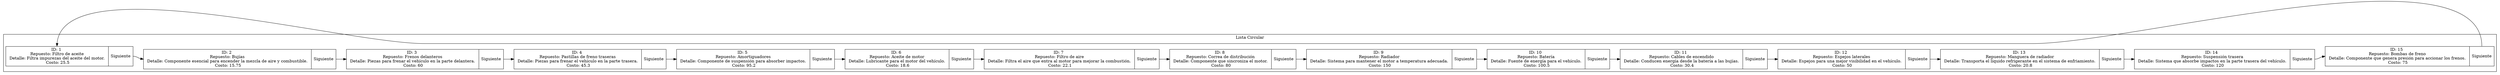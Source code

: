 digraph G {
    node [shape=record];
    rankdir=LR;
    subgraph cluster_0 {
        label = "Lista Circular";
        n0 [label = "{<data> ID: 1 \n Repuesto: Filtro de aceite \n Detalle: Filtra impurezas del aceite del motor. \n Costo: 25.5 | <next> Siguiente }"];
        n1 [label = "{<data> ID: 2 \n Repuesto: Bujías \n Detalle: Componente esencial para encender la mezcla de aire y combustible. \n Costo: 15.75 | <next> Siguiente }"];
        n2 [label = "{<data> ID: 3 \n Repuesto: Frenos delanteros \n Detalle: Piezas para frenar el vehículo en la parte delantera. \n Costo: 60 | <next> Siguiente }"];
        n3 [label = "{<data> ID: 4 \n Repuesto: Pastillas de freno traseras \n Detalle: Piezas para frenar el vehículo en la parte trasera. \n Costo: 45.3 | <next> Siguiente }"];
        n4 [label = "{<data> ID: 5 \n Repuesto: Amortiguadores \n Detalle: Componente de suspensión para absorber impactos. \n Costo: 95.2 | <next> Siguiente }"];
        n5 [label = "{<data> ID: 6 \n Repuesto: Aceite de motor \n Detalle: Lubricante para el motor del vehículo. \n Costo: 18.6 | <next> Siguiente }"];
        n6 [label = "{<data> ID: 7 \n Repuesto: Filtro de aire \n Detalle: Filtra el aire que entra al motor para mejorar la combustión. \n Costo: 22.1 | <next> Siguiente }"];
        n7 [label = "{<data> ID: 8 \n Repuesto: Correa de distribución \n Detalle: Componente que sincroniza el motor. \n Costo: 80 | <next> Siguiente }"];
        n8 [label = "{<data> ID: 9 \n Repuesto: Radiador \n Detalle: Sistema para mantener el motor a temperatura adecuada. \n Costo: 150 | <next> Siguiente }"];
        n9 [label = "{<data> ID: 10 \n Repuesto: Batería \n Detalle: Fuente de energía para el vehículo. \n Costo: 100.5 | <next> Siguiente }"];
        n10 [label = "{<data> ID: 11 \n Repuesto: Cables de encendido \n Detalle: Conducen energía desde la batería a las bujías. \n Costo: 30.4 | <next> Siguiente }"];
        n11 [label = "{<data> ID: 12 \n Repuesto: Espejos laterales \n Detalle: Espejos para una mejor visibilidad en el vehículo. \n Costo: 50 | <next> Siguiente }"];
        n12 [label = "{<data> ID: 13 \n Repuesto: Manguera de radiador \n Detalle: Transporta el líquido refrigerante en el sistema de enfriamiento. \n Costo: 20.8 | <next> Siguiente }"];
        n13 [label = "{<data> ID: 14 \n Repuesto: Suspensión trasera \n Detalle: Sistema que absorbe impactos en la parte trasera del vehículo. \n Costo: 120 | <next> Siguiente }"];
        n14 [label = "{<data> ID: 15 \n Repuesto: Bombas de freno \n Detalle: Componente que genera presión para accionar los frenos. \n Costo: 75 | <next> Siguiente }"];
        n0:next -> n1:data;
        n1:next -> n2:data;
        n2:next -> n3:data;
        n3:next -> n4:data;
        n4:next -> n5:data;
        n5:next -> n6:data;
        n6:next -> n7:data;
        n7:next -> n8:data;
        n8:next -> n9:data;
        n9:next -> n10:data;
        n10:next -> n11:data;
        n11:next -> n12:data;
        n12:next -> n13:data;
        n13:next -> n14:data;
        n14:next -> n0:data;
    }
}
